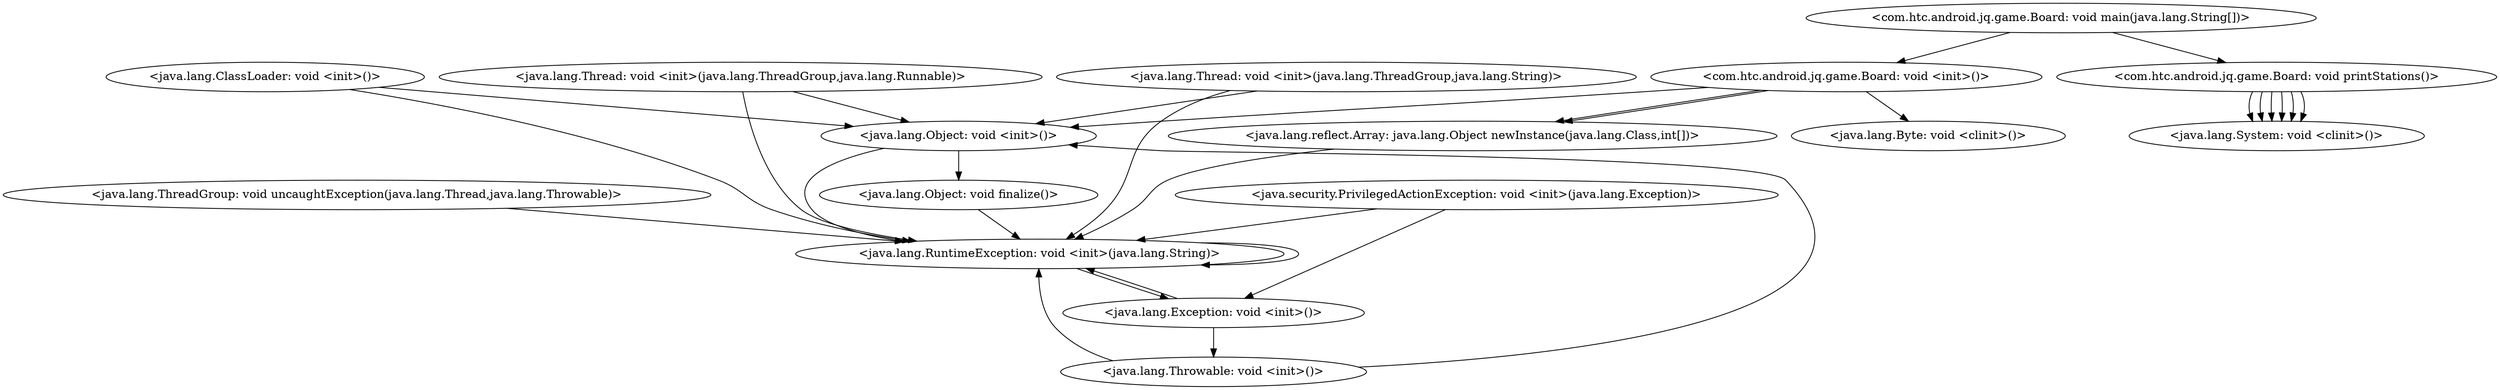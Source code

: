 digraph CallGraph {
"<com.htc.android.jq.game.Board: void main(java.lang.String[])>" -> "<com.htc.android.jq.game.Board: void <init>()>";
"<com.htc.android.jq.game.Board: void main(java.lang.String[])>" -> "<com.htc.android.jq.game.Board: void printStations()>";
"<java.lang.ThreadGroup: void uncaughtException(java.lang.Thread,java.lang.Throwable)>" -> "<java.lang.RuntimeException: void <init>(java.lang.String)>";
"<java.lang.ClassLoader: void <init>()>" -> "<java.lang.Object: void <init>()>";
"<java.lang.ClassLoader: void <init>()>" -> "<java.lang.RuntimeException: void <init>(java.lang.String)>";
"<java.security.PrivilegedActionException: void <init>(java.lang.Exception)>" -> "<java.lang.Exception: void <init>()>";
"<java.security.PrivilegedActionException: void <init>(java.lang.Exception)>" -> "<java.lang.RuntimeException: void <init>(java.lang.String)>";
"<java.lang.Thread: void <init>(java.lang.ThreadGroup,java.lang.Runnable)>" -> "<java.lang.Object: void <init>()>";
"<java.lang.Thread: void <init>(java.lang.ThreadGroup,java.lang.Runnable)>" -> "<java.lang.RuntimeException: void <init>(java.lang.String)>";
"<java.lang.Thread: void <init>(java.lang.ThreadGroup,java.lang.String)>" -> "<java.lang.Object: void <init>()>";
"<java.lang.Thread: void <init>(java.lang.ThreadGroup,java.lang.String)>" -> "<java.lang.RuntimeException: void <init>(java.lang.String)>";
"<com.htc.android.jq.game.Board: void <init>()>" -> "<java.lang.Byte: void <clinit>()>";
"<com.htc.android.jq.game.Board: void <init>()>" -> "<java.lang.reflect.Array: java.lang.Object newInstance(java.lang.Class,int[])>";
"<com.htc.android.jq.game.Board: void <init>()>" -> "<java.lang.reflect.Array: java.lang.Object newInstance(java.lang.Class,int[])>";
"<com.htc.android.jq.game.Board: void <init>()>" -> "<java.lang.Object: void <init>()>";
"<com.htc.android.jq.game.Board: void printStations()>" -> "<java.lang.System: void <clinit>()>";
"<com.htc.android.jq.game.Board: void printStations()>" -> "<java.lang.System: void <clinit>()>";
"<com.htc.android.jq.game.Board: void printStations()>" -> "<java.lang.System: void <clinit>()>";
"<com.htc.android.jq.game.Board: void printStations()>" -> "<java.lang.System: void <clinit>()>";
"<com.htc.android.jq.game.Board: void printStations()>" -> "<java.lang.System: void <clinit>()>";
"<com.htc.android.jq.game.Board: void printStations()>" -> "<java.lang.System: void <clinit>()>";
"<java.lang.RuntimeException: void <init>(java.lang.String)>" -> "<java.lang.Exception: void <init>()>";
"<java.lang.RuntimeException: void <init>(java.lang.String)>" -> "<java.lang.RuntimeException: void <init>(java.lang.String)>";
"<java.lang.Object: void <init>()>" -> "<java.lang.Object: void finalize()>";
"<java.lang.Object: void <init>()>" -> "<java.lang.RuntimeException: void <init>(java.lang.String)>";
"<java.lang.Exception: void <init>()>" -> "<java.lang.Throwable: void <init>()>";
"<java.lang.Exception: void <init>()>" -> "<java.lang.RuntimeException: void <init>(java.lang.String)>";
"<java.lang.reflect.Array: java.lang.Object newInstance(java.lang.Class,int[])>" -> "<java.lang.RuntimeException: void <init>(java.lang.String)>";
"<java.lang.Object: void finalize()>" -> "<java.lang.RuntimeException: void <init>(java.lang.String)>";
"<java.lang.Throwable: void <init>()>" -> "<java.lang.Object: void <init>()>";
"<java.lang.Throwable: void <init>()>" -> "<java.lang.RuntimeException: void <init>(java.lang.String)>";
}
